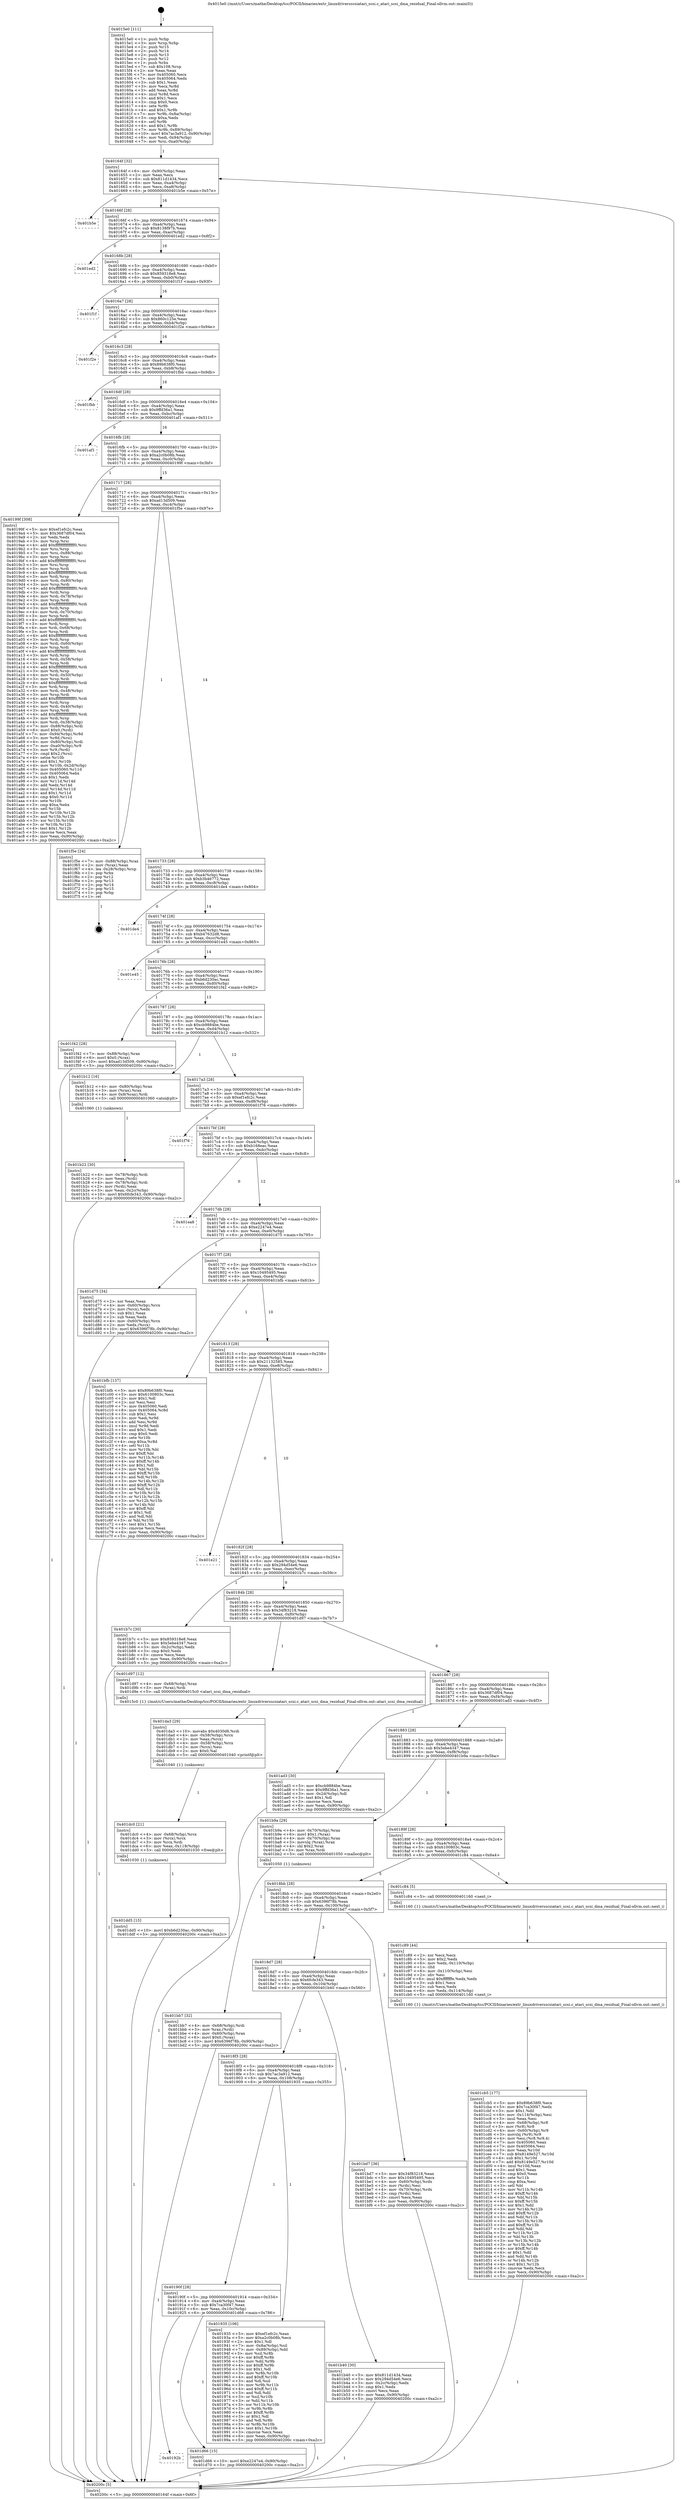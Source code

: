 digraph "0x4015e0" {
  label = "0x4015e0 (/mnt/c/Users/mathe/Desktop/tcc/POCII/binaries/extr_linuxdriversscsiatari_scsi.c_atari_scsi_dma_residual_Final-ollvm.out::main(0))"
  labelloc = "t"
  node[shape=record]

  Entry [label="",width=0.3,height=0.3,shape=circle,fillcolor=black,style=filled]
  "0x40164f" [label="{
     0x40164f [32]\l
     | [instrs]\l
     &nbsp;&nbsp;0x40164f \<+6\>: mov -0x90(%rbp),%eax\l
     &nbsp;&nbsp;0x401655 \<+2\>: mov %eax,%ecx\l
     &nbsp;&nbsp;0x401657 \<+6\>: sub $0x811d1434,%ecx\l
     &nbsp;&nbsp;0x40165d \<+6\>: mov %eax,-0xa4(%rbp)\l
     &nbsp;&nbsp;0x401663 \<+6\>: mov %ecx,-0xa8(%rbp)\l
     &nbsp;&nbsp;0x401669 \<+6\>: je 0000000000401b5e \<main+0x57e\>\l
  }"]
  "0x401b5e" [label="{
     0x401b5e\l
  }", style=dashed]
  "0x40166f" [label="{
     0x40166f [28]\l
     | [instrs]\l
     &nbsp;&nbsp;0x40166f \<+5\>: jmp 0000000000401674 \<main+0x94\>\l
     &nbsp;&nbsp;0x401674 \<+6\>: mov -0xa4(%rbp),%eax\l
     &nbsp;&nbsp;0x40167a \<+5\>: sub $0x8138f97b,%eax\l
     &nbsp;&nbsp;0x40167f \<+6\>: mov %eax,-0xac(%rbp)\l
     &nbsp;&nbsp;0x401685 \<+6\>: je 0000000000401ed2 \<main+0x8f2\>\l
  }"]
  Exit [label="",width=0.3,height=0.3,shape=circle,fillcolor=black,style=filled,peripheries=2]
  "0x401ed2" [label="{
     0x401ed2\l
  }", style=dashed]
  "0x40168b" [label="{
     0x40168b [28]\l
     | [instrs]\l
     &nbsp;&nbsp;0x40168b \<+5\>: jmp 0000000000401690 \<main+0xb0\>\l
     &nbsp;&nbsp;0x401690 \<+6\>: mov -0xa4(%rbp),%eax\l
     &nbsp;&nbsp;0x401696 \<+5\>: sub $0x859318e8,%eax\l
     &nbsp;&nbsp;0x40169b \<+6\>: mov %eax,-0xb0(%rbp)\l
     &nbsp;&nbsp;0x4016a1 \<+6\>: je 0000000000401f1f \<main+0x93f\>\l
  }"]
  "0x401dd5" [label="{
     0x401dd5 [15]\l
     | [instrs]\l
     &nbsp;&nbsp;0x401dd5 \<+10\>: movl $0xb6d230ac,-0x90(%rbp)\l
     &nbsp;&nbsp;0x401ddf \<+5\>: jmp 000000000040200c \<main+0xa2c\>\l
  }"]
  "0x401f1f" [label="{
     0x401f1f\l
  }", style=dashed]
  "0x4016a7" [label="{
     0x4016a7 [28]\l
     | [instrs]\l
     &nbsp;&nbsp;0x4016a7 \<+5\>: jmp 00000000004016ac \<main+0xcc\>\l
     &nbsp;&nbsp;0x4016ac \<+6\>: mov -0xa4(%rbp),%eax\l
     &nbsp;&nbsp;0x4016b2 \<+5\>: sub $0x860c125e,%eax\l
     &nbsp;&nbsp;0x4016b7 \<+6\>: mov %eax,-0xb4(%rbp)\l
     &nbsp;&nbsp;0x4016bd \<+6\>: je 0000000000401f2e \<main+0x94e\>\l
  }"]
  "0x401dc0" [label="{
     0x401dc0 [21]\l
     | [instrs]\l
     &nbsp;&nbsp;0x401dc0 \<+4\>: mov -0x68(%rbp),%rcx\l
     &nbsp;&nbsp;0x401dc4 \<+3\>: mov (%rcx),%rcx\l
     &nbsp;&nbsp;0x401dc7 \<+3\>: mov %rcx,%rdi\l
     &nbsp;&nbsp;0x401dca \<+6\>: mov %eax,-0x118(%rbp)\l
     &nbsp;&nbsp;0x401dd0 \<+5\>: call 0000000000401030 \<free@plt\>\l
     | [calls]\l
     &nbsp;&nbsp;0x401030 \{1\} (unknown)\l
  }"]
  "0x401f2e" [label="{
     0x401f2e\l
  }", style=dashed]
  "0x4016c3" [label="{
     0x4016c3 [28]\l
     | [instrs]\l
     &nbsp;&nbsp;0x4016c3 \<+5\>: jmp 00000000004016c8 \<main+0xe8\>\l
     &nbsp;&nbsp;0x4016c8 \<+6\>: mov -0xa4(%rbp),%eax\l
     &nbsp;&nbsp;0x4016ce \<+5\>: sub $0x89b638f0,%eax\l
     &nbsp;&nbsp;0x4016d3 \<+6\>: mov %eax,-0xb8(%rbp)\l
     &nbsp;&nbsp;0x4016d9 \<+6\>: je 0000000000401fbb \<main+0x9db\>\l
  }"]
  "0x401da3" [label="{
     0x401da3 [29]\l
     | [instrs]\l
     &nbsp;&nbsp;0x401da3 \<+10\>: movabs $0x4030d6,%rdi\l
     &nbsp;&nbsp;0x401dad \<+4\>: mov -0x58(%rbp),%rcx\l
     &nbsp;&nbsp;0x401db1 \<+2\>: mov %eax,(%rcx)\l
     &nbsp;&nbsp;0x401db3 \<+4\>: mov -0x58(%rbp),%rcx\l
     &nbsp;&nbsp;0x401db7 \<+2\>: mov (%rcx),%esi\l
     &nbsp;&nbsp;0x401db9 \<+2\>: mov $0x0,%al\l
     &nbsp;&nbsp;0x401dbb \<+5\>: call 0000000000401040 \<printf@plt\>\l
     | [calls]\l
     &nbsp;&nbsp;0x401040 \{1\} (unknown)\l
  }"]
  "0x401fbb" [label="{
     0x401fbb\l
  }", style=dashed]
  "0x4016df" [label="{
     0x4016df [28]\l
     | [instrs]\l
     &nbsp;&nbsp;0x4016df \<+5\>: jmp 00000000004016e4 \<main+0x104\>\l
     &nbsp;&nbsp;0x4016e4 \<+6\>: mov -0xa4(%rbp),%eax\l
     &nbsp;&nbsp;0x4016ea \<+5\>: sub $0x9ffd36a1,%eax\l
     &nbsp;&nbsp;0x4016ef \<+6\>: mov %eax,-0xbc(%rbp)\l
     &nbsp;&nbsp;0x4016f5 \<+6\>: je 0000000000401af1 \<main+0x511\>\l
  }"]
  "0x40192b" [label="{
     0x40192b\l
  }", style=dashed]
  "0x401af1" [label="{
     0x401af1\l
  }", style=dashed]
  "0x4016fb" [label="{
     0x4016fb [28]\l
     | [instrs]\l
     &nbsp;&nbsp;0x4016fb \<+5\>: jmp 0000000000401700 \<main+0x120\>\l
     &nbsp;&nbsp;0x401700 \<+6\>: mov -0xa4(%rbp),%eax\l
     &nbsp;&nbsp;0x401706 \<+5\>: sub $0xa2c0b08b,%eax\l
     &nbsp;&nbsp;0x40170b \<+6\>: mov %eax,-0xc0(%rbp)\l
     &nbsp;&nbsp;0x401711 \<+6\>: je 000000000040199f \<main+0x3bf\>\l
  }"]
  "0x401d66" [label="{
     0x401d66 [15]\l
     | [instrs]\l
     &nbsp;&nbsp;0x401d66 \<+10\>: movl $0xe2247e4,-0x90(%rbp)\l
     &nbsp;&nbsp;0x401d70 \<+5\>: jmp 000000000040200c \<main+0xa2c\>\l
  }"]
  "0x40199f" [label="{
     0x40199f [308]\l
     | [instrs]\l
     &nbsp;&nbsp;0x40199f \<+5\>: mov $0xef1efc2c,%eax\l
     &nbsp;&nbsp;0x4019a4 \<+5\>: mov $0x3687df04,%ecx\l
     &nbsp;&nbsp;0x4019a9 \<+2\>: xor %edx,%edx\l
     &nbsp;&nbsp;0x4019ab \<+3\>: mov %rsp,%rsi\l
     &nbsp;&nbsp;0x4019ae \<+4\>: add $0xfffffffffffffff0,%rsi\l
     &nbsp;&nbsp;0x4019b2 \<+3\>: mov %rsi,%rsp\l
     &nbsp;&nbsp;0x4019b5 \<+7\>: mov %rsi,-0x88(%rbp)\l
     &nbsp;&nbsp;0x4019bc \<+3\>: mov %rsp,%rsi\l
     &nbsp;&nbsp;0x4019bf \<+4\>: add $0xfffffffffffffff0,%rsi\l
     &nbsp;&nbsp;0x4019c3 \<+3\>: mov %rsi,%rsp\l
     &nbsp;&nbsp;0x4019c6 \<+3\>: mov %rsp,%rdi\l
     &nbsp;&nbsp;0x4019c9 \<+4\>: add $0xfffffffffffffff0,%rdi\l
     &nbsp;&nbsp;0x4019cd \<+3\>: mov %rdi,%rsp\l
     &nbsp;&nbsp;0x4019d0 \<+4\>: mov %rdi,-0x80(%rbp)\l
     &nbsp;&nbsp;0x4019d4 \<+3\>: mov %rsp,%rdi\l
     &nbsp;&nbsp;0x4019d7 \<+4\>: add $0xfffffffffffffff0,%rdi\l
     &nbsp;&nbsp;0x4019db \<+3\>: mov %rdi,%rsp\l
     &nbsp;&nbsp;0x4019de \<+4\>: mov %rdi,-0x78(%rbp)\l
     &nbsp;&nbsp;0x4019e2 \<+3\>: mov %rsp,%rdi\l
     &nbsp;&nbsp;0x4019e5 \<+4\>: add $0xfffffffffffffff0,%rdi\l
     &nbsp;&nbsp;0x4019e9 \<+3\>: mov %rdi,%rsp\l
     &nbsp;&nbsp;0x4019ec \<+4\>: mov %rdi,-0x70(%rbp)\l
     &nbsp;&nbsp;0x4019f0 \<+3\>: mov %rsp,%rdi\l
     &nbsp;&nbsp;0x4019f3 \<+4\>: add $0xfffffffffffffff0,%rdi\l
     &nbsp;&nbsp;0x4019f7 \<+3\>: mov %rdi,%rsp\l
     &nbsp;&nbsp;0x4019fa \<+4\>: mov %rdi,-0x68(%rbp)\l
     &nbsp;&nbsp;0x4019fe \<+3\>: mov %rsp,%rdi\l
     &nbsp;&nbsp;0x401a01 \<+4\>: add $0xfffffffffffffff0,%rdi\l
     &nbsp;&nbsp;0x401a05 \<+3\>: mov %rdi,%rsp\l
     &nbsp;&nbsp;0x401a08 \<+4\>: mov %rdi,-0x60(%rbp)\l
     &nbsp;&nbsp;0x401a0c \<+3\>: mov %rsp,%rdi\l
     &nbsp;&nbsp;0x401a0f \<+4\>: add $0xfffffffffffffff0,%rdi\l
     &nbsp;&nbsp;0x401a13 \<+3\>: mov %rdi,%rsp\l
     &nbsp;&nbsp;0x401a16 \<+4\>: mov %rdi,-0x58(%rbp)\l
     &nbsp;&nbsp;0x401a1a \<+3\>: mov %rsp,%rdi\l
     &nbsp;&nbsp;0x401a1d \<+4\>: add $0xfffffffffffffff0,%rdi\l
     &nbsp;&nbsp;0x401a21 \<+3\>: mov %rdi,%rsp\l
     &nbsp;&nbsp;0x401a24 \<+4\>: mov %rdi,-0x50(%rbp)\l
     &nbsp;&nbsp;0x401a28 \<+3\>: mov %rsp,%rdi\l
     &nbsp;&nbsp;0x401a2b \<+4\>: add $0xfffffffffffffff0,%rdi\l
     &nbsp;&nbsp;0x401a2f \<+3\>: mov %rdi,%rsp\l
     &nbsp;&nbsp;0x401a32 \<+4\>: mov %rdi,-0x48(%rbp)\l
     &nbsp;&nbsp;0x401a36 \<+3\>: mov %rsp,%rdi\l
     &nbsp;&nbsp;0x401a39 \<+4\>: add $0xfffffffffffffff0,%rdi\l
     &nbsp;&nbsp;0x401a3d \<+3\>: mov %rdi,%rsp\l
     &nbsp;&nbsp;0x401a40 \<+4\>: mov %rdi,-0x40(%rbp)\l
     &nbsp;&nbsp;0x401a44 \<+3\>: mov %rsp,%rdi\l
     &nbsp;&nbsp;0x401a47 \<+4\>: add $0xfffffffffffffff0,%rdi\l
     &nbsp;&nbsp;0x401a4b \<+3\>: mov %rdi,%rsp\l
     &nbsp;&nbsp;0x401a4e \<+4\>: mov %rdi,-0x38(%rbp)\l
     &nbsp;&nbsp;0x401a52 \<+7\>: mov -0x88(%rbp),%rdi\l
     &nbsp;&nbsp;0x401a59 \<+6\>: movl $0x0,(%rdi)\l
     &nbsp;&nbsp;0x401a5f \<+7\>: mov -0x94(%rbp),%r8d\l
     &nbsp;&nbsp;0x401a66 \<+3\>: mov %r8d,(%rsi)\l
     &nbsp;&nbsp;0x401a69 \<+4\>: mov -0x80(%rbp),%rdi\l
     &nbsp;&nbsp;0x401a6d \<+7\>: mov -0xa0(%rbp),%r9\l
     &nbsp;&nbsp;0x401a74 \<+3\>: mov %r9,(%rdi)\l
     &nbsp;&nbsp;0x401a77 \<+3\>: cmpl $0x2,(%rsi)\l
     &nbsp;&nbsp;0x401a7a \<+4\>: setne %r10b\l
     &nbsp;&nbsp;0x401a7e \<+4\>: and $0x1,%r10b\l
     &nbsp;&nbsp;0x401a82 \<+4\>: mov %r10b,-0x2d(%rbp)\l
     &nbsp;&nbsp;0x401a86 \<+8\>: mov 0x405060,%r11d\l
     &nbsp;&nbsp;0x401a8e \<+7\>: mov 0x405064,%ebx\l
     &nbsp;&nbsp;0x401a95 \<+3\>: sub $0x1,%edx\l
     &nbsp;&nbsp;0x401a98 \<+3\>: mov %r11d,%r14d\l
     &nbsp;&nbsp;0x401a9b \<+3\>: add %edx,%r14d\l
     &nbsp;&nbsp;0x401a9e \<+4\>: imul %r14d,%r11d\l
     &nbsp;&nbsp;0x401aa2 \<+4\>: and $0x1,%r11d\l
     &nbsp;&nbsp;0x401aa6 \<+4\>: cmp $0x0,%r11d\l
     &nbsp;&nbsp;0x401aaa \<+4\>: sete %r10b\l
     &nbsp;&nbsp;0x401aae \<+3\>: cmp $0xa,%ebx\l
     &nbsp;&nbsp;0x401ab1 \<+4\>: setl %r15b\l
     &nbsp;&nbsp;0x401ab5 \<+3\>: mov %r10b,%r12b\l
     &nbsp;&nbsp;0x401ab8 \<+3\>: and %r15b,%r12b\l
     &nbsp;&nbsp;0x401abb \<+3\>: xor %r15b,%r10b\l
     &nbsp;&nbsp;0x401abe \<+3\>: or %r10b,%r12b\l
     &nbsp;&nbsp;0x401ac1 \<+4\>: test $0x1,%r12b\l
     &nbsp;&nbsp;0x401ac5 \<+3\>: cmovne %ecx,%eax\l
     &nbsp;&nbsp;0x401ac8 \<+6\>: mov %eax,-0x90(%rbp)\l
     &nbsp;&nbsp;0x401ace \<+5\>: jmp 000000000040200c \<main+0xa2c\>\l
  }"]
  "0x401717" [label="{
     0x401717 [28]\l
     | [instrs]\l
     &nbsp;&nbsp;0x401717 \<+5\>: jmp 000000000040171c \<main+0x13c\>\l
     &nbsp;&nbsp;0x40171c \<+6\>: mov -0xa4(%rbp),%eax\l
     &nbsp;&nbsp;0x401722 \<+5\>: sub $0xad13d509,%eax\l
     &nbsp;&nbsp;0x401727 \<+6\>: mov %eax,-0xc4(%rbp)\l
     &nbsp;&nbsp;0x40172d \<+6\>: je 0000000000401f5e \<main+0x97e\>\l
  }"]
  "0x401cb5" [label="{
     0x401cb5 [177]\l
     | [instrs]\l
     &nbsp;&nbsp;0x401cb5 \<+5\>: mov $0x89b638f0,%ecx\l
     &nbsp;&nbsp;0x401cba \<+5\>: mov $0x7ca30f47,%edx\l
     &nbsp;&nbsp;0x401cbf \<+3\>: mov $0x1,%dil\l
     &nbsp;&nbsp;0x401cc2 \<+6\>: mov -0x114(%rbp),%esi\l
     &nbsp;&nbsp;0x401cc8 \<+3\>: imul %eax,%esi\l
     &nbsp;&nbsp;0x401ccb \<+4\>: mov -0x68(%rbp),%r8\l
     &nbsp;&nbsp;0x401ccf \<+3\>: mov (%r8),%r8\l
     &nbsp;&nbsp;0x401cd2 \<+4\>: mov -0x60(%rbp),%r9\l
     &nbsp;&nbsp;0x401cd6 \<+3\>: movslq (%r9),%r9\l
     &nbsp;&nbsp;0x401cd9 \<+4\>: mov %esi,(%r8,%r9,4)\l
     &nbsp;&nbsp;0x401cdd \<+7\>: mov 0x405060,%eax\l
     &nbsp;&nbsp;0x401ce4 \<+7\>: mov 0x405064,%esi\l
     &nbsp;&nbsp;0x401ceb \<+3\>: mov %eax,%r10d\l
     &nbsp;&nbsp;0x401cee \<+7\>: sub $0x8149e527,%r10d\l
     &nbsp;&nbsp;0x401cf5 \<+4\>: sub $0x1,%r10d\l
     &nbsp;&nbsp;0x401cf9 \<+7\>: add $0x8149e527,%r10d\l
     &nbsp;&nbsp;0x401d00 \<+4\>: imul %r10d,%eax\l
     &nbsp;&nbsp;0x401d04 \<+3\>: and $0x1,%eax\l
     &nbsp;&nbsp;0x401d07 \<+3\>: cmp $0x0,%eax\l
     &nbsp;&nbsp;0x401d0a \<+4\>: sete %r11b\l
     &nbsp;&nbsp;0x401d0e \<+3\>: cmp $0xa,%esi\l
     &nbsp;&nbsp;0x401d11 \<+3\>: setl %bl\l
     &nbsp;&nbsp;0x401d14 \<+3\>: mov %r11b,%r14b\l
     &nbsp;&nbsp;0x401d17 \<+4\>: xor $0xff,%r14b\l
     &nbsp;&nbsp;0x401d1b \<+3\>: mov %bl,%r15b\l
     &nbsp;&nbsp;0x401d1e \<+4\>: xor $0xff,%r15b\l
     &nbsp;&nbsp;0x401d22 \<+4\>: xor $0x1,%dil\l
     &nbsp;&nbsp;0x401d26 \<+3\>: mov %r14b,%r12b\l
     &nbsp;&nbsp;0x401d29 \<+4\>: and $0xff,%r12b\l
     &nbsp;&nbsp;0x401d2d \<+3\>: and %dil,%r11b\l
     &nbsp;&nbsp;0x401d30 \<+3\>: mov %r15b,%r13b\l
     &nbsp;&nbsp;0x401d33 \<+4\>: and $0xff,%r13b\l
     &nbsp;&nbsp;0x401d37 \<+3\>: and %dil,%bl\l
     &nbsp;&nbsp;0x401d3a \<+3\>: or %r11b,%r12b\l
     &nbsp;&nbsp;0x401d3d \<+3\>: or %bl,%r13b\l
     &nbsp;&nbsp;0x401d40 \<+3\>: xor %r13b,%r12b\l
     &nbsp;&nbsp;0x401d43 \<+3\>: or %r15b,%r14b\l
     &nbsp;&nbsp;0x401d46 \<+4\>: xor $0xff,%r14b\l
     &nbsp;&nbsp;0x401d4a \<+4\>: or $0x1,%dil\l
     &nbsp;&nbsp;0x401d4e \<+3\>: and %dil,%r14b\l
     &nbsp;&nbsp;0x401d51 \<+3\>: or %r14b,%r12b\l
     &nbsp;&nbsp;0x401d54 \<+4\>: test $0x1,%r12b\l
     &nbsp;&nbsp;0x401d58 \<+3\>: cmovne %edx,%ecx\l
     &nbsp;&nbsp;0x401d5b \<+6\>: mov %ecx,-0x90(%rbp)\l
     &nbsp;&nbsp;0x401d61 \<+5\>: jmp 000000000040200c \<main+0xa2c\>\l
  }"]
  "0x401f5e" [label="{
     0x401f5e [24]\l
     | [instrs]\l
     &nbsp;&nbsp;0x401f5e \<+7\>: mov -0x88(%rbp),%rax\l
     &nbsp;&nbsp;0x401f65 \<+2\>: mov (%rax),%eax\l
     &nbsp;&nbsp;0x401f67 \<+4\>: lea -0x28(%rbp),%rsp\l
     &nbsp;&nbsp;0x401f6b \<+1\>: pop %rbx\l
     &nbsp;&nbsp;0x401f6c \<+2\>: pop %r12\l
     &nbsp;&nbsp;0x401f6e \<+2\>: pop %r13\l
     &nbsp;&nbsp;0x401f70 \<+2\>: pop %r14\l
     &nbsp;&nbsp;0x401f72 \<+2\>: pop %r15\l
     &nbsp;&nbsp;0x401f74 \<+1\>: pop %rbp\l
     &nbsp;&nbsp;0x401f75 \<+1\>: ret\l
  }"]
  "0x401733" [label="{
     0x401733 [28]\l
     | [instrs]\l
     &nbsp;&nbsp;0x401733 \<+5\>: jmp 0000000000401738 \<main+0x158\>\l
     &nbsp;&nbsp;0x401738 \<+6\>: mov -0xa4(%rbp),%eax\l
     &nbsp;&nbsp;0x40173e \<+5\>: sub $0xb3b46772,%eax\l
     &nbsp;&nbsp;0x401743 \<+6\>: mov %eax,-0xc8(%rbp)\l
     &nbsp;&nbsp;0x401749 \<+6\>: je 0000000000401de4 \<main+0x804\>\l
  }"]
  "0x401c89" [label="{
     0x401c89 [44]\l
     | [instrs]\l
     &nbsp;&nbsp;0x401c89 \<+2\>: xor %ecx,%ecx\l
     &nbsp;&nbsp;0x401c8b \<+5\>: mov $0x2,%edx\l
     &nbsp;&nbsp;0x401c90 \<+6\>: mov %edx,-0x110(%rbp)\l
     &nbsp;&nbsp;0x401c96 \<+1\>: cltd\l
     &nbsp;&nbsp;0x401c97 \<+6\>: mov -0x110(%rbp),%esi\l
     &nbsp;&nbsp;0x401c9d \<+2\>: idiv %esi\l
     &nbsp;&nbsp;0x401c9f \<+6\>: imul $0xfffffffe,%edx,%edx\l
     &nbsp;&nbsp;0x401ca5 \<+3\>: sub $0x1,%ecx\l
     &nbsp;&nbsp;0x401ca8 \<+2\>: sub %ecx,%edx\l
     &nbsp;&nbsp;0x401caa \<+6\>: mov %edx,-0x114(%rbp)\l
     &nbsp;&nbsp;0x401cb0 \<+5\>: call 0000000000401160 \<next_i\>\l
     | [calls]\l
     &nbsp;&nbsp;0x401160 \{1\} (/mnt/c/Users/mathe/Desktop/tcc/POCII/binaries/extr_linuxdriversscsiatari_scsi.c_atari_scsi_dma_residual_Final-ollvm.out::next_i)\l
  }"]
  "0x401de4" [label="{
     0x401de4\l
  }", style=dashed]
  "0x40174f" [label="{
     0x40174f [28]\l
     | [instrs]\l
     &nbsp;&nbsp;0x40174f \<+5\>: jmp 0000000000401754 \<main+0x174\>\l
     &nbsp;&nbsp;0x401754 \<+6\>: mov -0xa4(%rbp),%eax\l
     &nbsp;&nbsp;0x40175a \<+5\>: sub $0xb47632d8,%eax\l
     &nbsp;&nbsp;0x40175f \<+6\>: mov %eax,-0xcc(%rbp)\l
     &nbsp;&nbsp;0x401765 \<+6\>: je 0000000000401e45 \<main+0x865\>\l
  }"]
  "0x401bb7" [label="{
     0x401bb7 [32]\l
     | [instrs]\l
     &nbsp;&nbsp;0x401bb7 \<+4\>: mov -0x68(%rbp),%rdi\l
     &nbsp;&nbsp;0x401bbb \<+3\>: mov %rax,(%rdi)\l
     &nbsp;&nbsp;0x401bbe \<+4\>: mov -0x60(%rbp),%rax\l
     &nbsp;&nbsp;0x401bc2 \<+6\>: movl $0x0,(%rax)\l
     &nbsp;&nbsp;0x401bc8 \<+10\>: movl $0x6396f78b,-0x90(%rbp)\l
     &nbsp;&nbsp;0x401bd2 \<+5\>: jmp 000000000040200c \<main+0xa2c\>\l
  }"]
  "0x401e45" [label="{
     0x401e45\l
  }", style=dashed]
  "0x40176b" [label="{
     0x40176b [28]\l
     | [instrs]\l
     &nbsp;&nbsp;0x40176b \<+5\>: jmp 0000000000401770 \<main+0x190\>\l
     &nbsp;&nbsp;0x401770 \<+6\>: mov -0xa4(%rbp),%eax\l
     &nbsp;&nbsp;0x401776 \<+5\>: sub $0xb6d230ac,%eax\l
     &nbsp;&nbsp;0x40177b \<+6\>: mov %eax,-0xd0(%rbp)\l
     &nbsp;&nbsp;0x401781 \<+6\>: je 0000000000401f42 \<main+0x962\>\l
  }"]
  "0x401b22" [label="{
     0x401b22 [30]\l
     | [instrs]\l
     &nbsp;&nbsp;0x401b22 \<+4\>: mov -0x78(%rbp),%rdi\l
     &nbsp;&nbsp;0x401b26 \<+2\>: mov %eax,(%rdi)\l
     &nbsp;&nbsp;0x401b28 \<+4\>: mov -0x78(%rbp),%rdi\l
     &nbsp;&nbsp;0x401b2c \<+2\>: mov (%rdi),%eax\l
     &nbsp;&nbsp;0x401b2e \<+3\>: mov %eax,-0x2c(%rbp)\l
     &nbsp;&nbsp;0x401b31 \<+10\>: movl $0x6fcfe343,-0x90(%rbp)\l
     &nbsp;&nbsp;0x401b3b \<+5\>: jmp 000000000040200c \<main+0xa2c\>\l
  }"]
  "0x401f42" [label="{
     0x401f42 [28]\l
     | [instrs]\l
     &nbsp;&nbsp;0x401f42 \<+7\>: mov -0x88(%rbp),%rax\l
     &nbsp;&nbsp;0x401f49 \<+6\>: movl $0x0,(%rax)\l
     &nbsp;&nbsp;0x401f4f \<+10\>: movl $0xad13d509,-0x90(%rbp)\l
     &nbsp;&nbsp;0x401f59 \<+5\>: jmp 000000000040200c \<main+0xa2c\>\l
  }"]
  "0x401787" [label="{
     0x401787 [28]\l
     | [instrs]\l
     &nbsp;&nbsp;0x401787 \<+5\>: jmp 000000000040178c \<main+0x1ac\>\l
     &nbsp;&nbsp;0x40178c \<+6\>: mov -0xa4(%rbp),%eax\l
     &nbsp;&nbsp;0x401792 \<+5\>: sub $0xcb9884be,%eax\l
     &nbsp;&nbsp;0x401797 \<+6\>: mov %eax,-0xd4(%rbp)\l
     &nbsp;&nbsp;0x40179d \<+6\>: je 0000000000401b12 \<main+0x532\>\l
  }"]
  "0x4015e0" [label="{
     0x4015e0 [111]\l
     | [instrs]\l
     &nbsp;&nbsp;0x4015e0 \<+1\>: push %rbp\l
     &nbsp;&nbsp;0x4015e1 \<+3\>: mov %rsp,%rbp\l
     &nbsp;&nbsp;0x4015e4 \<+2\>: push %r15\l
     &nbsp;&nbsp;0x4015e6 \<+2\>: push %r14\l
     &nbsp;&nbsp;0x4015e8 \<+2\>: push %r13\l
     &nbsp;&nbsp;0x4015ea \<+2\>: push %r12\l
     &nbsp;&nbsp;0x4015ec \<+1\>: push %rbx\l
     &nbsp;&nbsp;0x4015ed \<+7\>: sub $0x108,%rsp\l
     &nbsp;&nbsp;0x4015f4 \<+2\>: xor %eax,%eax\l
     &nbsp;&nbsp;0x4015f6 \<+7\>: mov 0x405060,%ecx\l
     &nbsp;&nbsp;0x4015fd \<+7\>: mov 0x405064,%edx\l
     &nbsp;&nbsp;0x401604 \<+3\>: sub $0x1,%eax\l
     &nbsp;&nbsp;0x401607 \<+3\>: mov %ecx,%r8d\l
     &nbsp;&nbsp;0x40160a \<+3\>: add %eax,%r8d\l
     &nbsp;&nbsp;0x40160d \<+4\>: imul %r8d,%ecx\l
     &nbsp;&nbsp;0x401611 \<+3\>: and $0x1,%ecx\l
     &nbsp;&nbsp;0x401614 \<+3\>: cmp $0x0,%ecx\l
     &nbsp;&nbsp;0x401617 \<+4\>: sete %r9b\l
     &nbsp;&nbsp;0x40161b \<+4\>: and $0x1,%r9b\l
     &nbsp;&nbsp;0x40161f \<+7\>: mov %r9b,-0x8a(%rbp)\l
     &nbsp;&nbsp;0x401626 \<+3\>: cmp $0xa,%edx\l
     &nbsp;&nbsp;0x401629 \<+4\>: setl %r9b\l
     &nbsp;&nbsp;0x40162d \<+4\>: and $0x1,%r9b\l
     &nbsp;&nbsp;0x401631 \<+7\>: mov %r9b,-0x89(%rbp)\l
     &nbsp;&nbsp;0x401638 \<+10\>: movl $0x7ac3a912,-0x90(%rbp)\l
     &nbsp;&nbsp;0x401642 \<+6\>: mov %edi,-0x94(%rbp)\l
     &nbsp;&nbsp;0x401648 \<+7\>: mov %rsi,-0xa0(%rbp)\l
  }"]
  "0x401b12" [label="{
     0x401b12 [16]\l
     | [instrs]\l
     &nbsp;&nbsp;0x401b12 \<+4\>: mov -0x80(%rbp),%rax\l
     &nbsp;&nbsp;0x401b16 \<+3\>: mov (%rax),%rax\l
     &nbsp;&nbsp;0x401b19 \<+4\>: mov 0x8(%rax),%rdi\l
     &nbsp;&nbsp;0x401b1d \<+5\>: call 0000000000401060 \<atoi@plt\>\l
     | [calls]\l
     &nbsp;&nbsp;0x401060 \{1\} (unknown)\l
  }"]
  "0x4017a3" [label="{
     0x4017a3 [28]\l
     | [instrs]\l
     &nbsp;&nbsp;0x4017a3 \<+5\>: jmp 00000000004017a8 \<main+0x1c8\>\l
     &nbsp;&nbsp;0x4017a8 \<+6\>: mov -0xa4(%rbp),%eax\l
     &nbsp;&nbsp;0x4017ae \<+5\>: sub $0xef1efc2c,%eax\l
     &nbsp;&nbsp;0x4017b3 \<+6\>: mov %eax,-0xd8(%rbp)\l
     &nbsp;&nbsp;0x4017b9 \<+6\>: je 0000000000401f76 \<main+0x996\>\l
  }"]
  "0x40200c" [label="{
     0x40200c [5]\l
     | [instrs]\l
     &nbsp;&nbsp;0x40200c \<+5\>: jmp 000000000040164f \<main+0x6f\>\l
  }"]
  "0x401f76" [label="{
     0x401f76\l
  }", style=dashed]
  "0x4017bf" [label="{
     0x4017bf [28]\l
     | [instrs]\l
     &nbsp;&nbsp;0x4017bf \<+5\>: jmp 00000000004017c4 \<main+0x1e4\>\l
     &nbsp;&nbsp;0x4017c4 \<+6\>: mov -0xa4(%rbp),%eax\l
     &nbsp;&nbsp;0x4017ca \<+5\>: sub $0xb168eac,%eax\l
     &nbsp;&nbsp;0x4017cf \<+6\>: mov %eax,-0xdc(%rbp)\l
     &nbsp;&nbsp;0x4017d5 \<+6\>: je 0000000000401ea8 \<main+0x8c8\>\l
  }"]
  "0x40190f" [label="{
     0x40190f [28]\l
     | [instrs]\l
     &nbsp;&nbsp;0x40190f \<+5\>: jmp 0000000000401914 \<main+0x334\>\l
     &nbsp;&nbsp;0x401914 \<+6\>: mov -0xa4(%rbp),%eax\l
     &nbsp;&nbsp;0x40191a \<+5\>: sub $0x7ca30f47,%eax\l
     &nbsp;&nbsp;0x40191f \<+6\>: mov %eax,-0x10c(%rbp)\l
     &nbsp;&nbsp;0x401925 \<+6\>: je 0000000000401d66 \<main+0x786\>\l
  }"]
  "0x401ea8" [label="{
     0x401ea8\l
  }", style=dashed]
  "0x4017db" [label="{
     0x4017db [28]\l
     | [instrs]\l
     &nbsp;&nbsp;0x4017db \<+5\>: jmp 00000000004017e0 \<main+0x200\>\l
     &nbsp;&nbsp;0x4017e0 \<+6\>: mov -0xa4(%rbp),%eax\l
     &nbsp;&nbsp;0x4017e6 \<+5\>: sub $0xe2247e4,%eax\l
     &nbsp;&nbsp;0x4017eb \<+6\>: mov %eax,-0xe0(%rbp)\l
     &nbsp;&nbsp;0x4017f1 \<+6\>: je 0000000000401d75 \<main+0x795\>\l
  }"]
  "0x401935" [label="{
     0x401935 [106]\l
     | [instrs]\l
     &nbsp;&nbsp;0x401935 \<+5\>: mov $0xef1efc2c,%eax\l
     &nbsp;&nbsp;0x40193a \<+5\>: mov $0xa2c0b08b,%ecx\l
     &nbsp;&nbsp;0x40193f \<+2\>: mov $0x1,%dl\l
     &nbsp;&nbsp;0x401941 \<+7\>: mov -0x8a(%rbp),%sil\l
     &nbsp;&nbsp;0x401948 \<+7\>: mov -0x89(%rbp),%dil\l
     &nbsp;&nbsp;0x40194f \<+3\>: mov %sil,%r8b\l
     &nbsp;&nbsp;0x401952 \<+4\>: xor $0xff,%r8b\l
     &nbsp;&nbsp;0x401956 \<+3\>: mov %dil,%r9b\l
     &nbsp;&nbsp;0x401959 \<+4\>: xor $0xff,%r9b\l
     &nbsp;&nbsp;0x40195d \<+3\>: xor $0x1,%dl\l
     &nbsp;&nbsp;0x401960 \<+3\>: mov %r8b,%r10b\l
     &nbsp;&nbsp;0x401963 \<+4\>: and $0xff,%r10b\l
     &nbsp;&nbsp;0x401967 \<+3\>: and %dl,%sil\l
     &nbsp;&nbsp;0x40196a \<+3\>: mov %r9b,%r11b\l
     &nbsp;&nbsp;0x40196d \<+4\>: and $0xff,%r11b\l
     &nbsp;&nbsp;0x401971 \<+3\>: and %dl,%dil\l
     &nbsp;&nbsp;0x401974 \<+3\>: or %sil,%r10b\l
     &nbsp;&nbsp;0x401977 \<+3\>: or %dil,%r11b\l
     &nbsp;&nbsp;0x40197a \<+3\>: xor %r11b,%r10b\l
     &nbsp;&nbsp;0x40197d \<+3\>: or %r9b,%r8b\l
     &nbsp;&nbsp;0x401980 \<+4\>: xor $0xff,%r8b\l
     &nbsp;&nbsp;0x401984 \<+3\>: or $0x1,%dl\l
     &nbsp;&nbsp;0x401987 \<+3\>: and %dl,%r8b\l
     &nbsp;&nbsp;0x40198a \<+3\>: or %r8b,%r10b\l
     &nbsp;&nbsp;0x40198d \<+4\>: test $0x1,%r10b\l
     &nbsp;&nbsp;0x401991 \<+3\>: cmovne %ecx,%eax\l
     &nbsp;&nbsp;0x401994 \<+6\>: mov %eax,-0x90(%rbp)\l
     &nbsp;&nbsp;0x40199a \<+5\>: jmp 000000000040200c \<main+0xa2c\>\l
  }"]
  "0x401d75" [label="{
     0x401d75 [34]\l
     | [instrs]\l
     &nbsp;&nbsp;0x401d75 \<+2\>: xor %eax,%eax\l
     &nbsp;&nbsp;0x401d77 \<+4\>: mov -0x60(%rbp),%rcx\l
     &nbsp;&nbsp;0x401d7b \<+2\>: mov (%rcx),%edx\l
     &nbsp;&nbsp;0x401d7d \<+3\>: sub $0x1,%eax\l
     &nbsp;&nbsp;0x401d80 \<+2\>: sub %eax,%edx\l
     &nbsp;&nbsp;0x401d82 \<+4\>: mov -0x60(%rbp),%rcx\l
     &nbsp;&nbsp;0x401d86 \<+2\>: mov %edx,(%rcx)\l
     &nbsp;&nbsp;0x401d88 \<+10\>: movl $0x6396f78b,-0x90(%rbp)\l
     &nbsp;&nbsp;0x401d92 \<+5\>: jmp 000000000040200c \<main+0xa2c\>\l
  }"]
  "0x4017f7" [label="{
     0x4017f7 [28]\l
     | [instrs]\l
     &nbsp;&nbsp;0x4017f7 \<+5\>: jmp 00000000004017fc \<main+0x21c\>\l
     &nbsp;&nbsp;0x4017fc \<+6\>: mov -0xa4(%rbp),%eax\l
     &nbsp;&nbsp;0x401802 \<+5\>: sub $0x10495495,%eax\l
     &nbsp;&nbsp;0x401807 \<+6\>: mov %eax,-0xe4(%rbp)\l
     &nbsp;&nbsp;0x40180d \<+6\>: je 0000000000401bfb \<main+0x61b\>\l
  }"]
  "0x4018f3" [label="{
     0x4018f3 [28]\l
     | [instrs]\l
     &nbsp;&nbsp;0x4018f3 \<+5\>: jmp 00000000004018f8 \<main+0x318\>\l
     &nbsp;&nbsp;0x4018f8 \<+6\>: mov -0xa4(%rbp),%eax\l
     &nbsp;&nbsp;0x4018fe \<+5\>: sub $0x7ac3a912,%eax\l
     &nbsp;&nbsp;0x401903 \<+6\>: mov %eax,-0x108(%rbp)\l
     &nbsp;&nbsp;0x401909 \<+6\>: je 0000000000401935 \<main+0x355\>\l
  }"]
  "0x401bfb" [label="{
     0x401bfb [137]\l
     | [instrs]\l
     &nbsp;&nbsp;0x401bfb \<+5\>: mov $0x89b638f0,%eax\l
     &nbsp;&nbsp;0x401c00 \<+5\>: mov $0x6100803c,%ecx\l
     &nbsp;&nbsp;0x401c05 \<+2\>: mov $0x1,%dl\l
     &nbsp;&nbsp;0x401c07 \<+2\>: xor %esi,%esi\l
     &nbsp;&nbsp;0x401c09 \<+7\>: mov 0x405060,%edi\l
     &nbsp;&nbsp;0x401c10 \<+8\>: mov 0x405064,%r8d\l
     &nbsp;&nbsp;0x401c18 \<+3\>: sub $0x1,%esi\l
     &nbsp;&nbsp;0x401c1b \<+3\>: mov %edi,%r9d\l
     &nbsp;&nbsp;0x401c1e \<+3\>: add %esi,%r9d\l
     &nbsp;&nbsp;0x401c21 \<+4\>: imul %r9d,%edi\l
     &nbsp;&nbsp;0x401c25 \<+3\>: and $0x1,%edi\l
     &nbsp;&nbsp;0x401c28 \<+3\>: cmp $0x0,%edi\l
     &nbsp;&nbsp;0x401c2b \<+4\>: sete %r10b\l
     &nbsp;&nbsp;0x401c2f \<+4\>: cmp $0xa,%r8d\l
     &nbsp;&nbsp;0x401c33 \<+4\>: setl %r11b\l
     &nbsp;&nbsp;0x401c37 \<+3\>: mov %r10b,%bl\l
     &nbsp;&nbsp;0x401c3a \<+3\>: xor $0xff,%bl\l
     &nbsp;&nbsp;0x401c3d \<+3\>: mov %r11b,%r14b\l
     &nbsp;&nbsp;0x401c40 \<+4\>: xor $0xff,%r14b\l
     &nbsp;&nbsp;0x401c44 \<+3\>: xor $0x1,%dl\l
     &nbsp;&nbsp;0x401c47 \<+3\>: mov %bl,%r15b\l
     &nbsp;&nbsp;0x401c4a \<+4\>: and $0xff,%r15b\l
     &nbsp;&nbsp;0x401c4e \<+3\>: and %dl,%r10b\l
     &nbsp;&nbsp;0x401c51 \<+3\>: mov %r14b,%r12b\l
     &nbsp;&nbsp;0x401c54 \<+4\>: and $0xff,%r12b\l
     &nbsp;&nbsp;0x401c58 \<+3\>: and %dl,%r11b\l
     &nbsp;&nbsp;0x401c5b \<+3\>: or %r10b,%r15b\l
     &nbsp;&nbsp;0x401c5e \<+3\>: or %r11b,%r12b\l
     &nbsp;&nbsp;0x401c61 \<+3\>: xor %r12b,%r15b\l
     &nbsp;&nbsp;0x401c64 \<+3\>: or %r14b,%bl\l
     &nbsp;&nbsp;0x401c67 \<+3\>: xor $0xff,%bl\l
     &nbsp;&nbsp;0x401c6a \<+3\>: or $0x1,%dl\l
     &nbsp;&nbsp;0x401c6d \<+2\>: and %dl,%bl\l
     &nbsp;&nbsp;0x401c6f \<+3\>: or %bl,%r15b\l
     &nbsp;&nbsp;0x401c72 \<+4\>: test $0x1,%r15b\l
     &nbsp;&nbsp;0x401c76 \<+3\>: cmovne %ecx,%eax\l
     &nbsp;&nbsp;0x401c79 \<+6\>: mov %eax,-0x90(%rbp)\l
     &nbsp;&nbsp;0x401c7f \<+5\>: jmp 000000000040200c \<main+0xa2c\>\l
  }"]
  "0x401813" [label="{
     0x401813 [28]\l
     | [instrs]\l
     &nbsp;&nbsp;0x401813 \<+5\>: jmp 0000000000401818 \<main+0x238\>\l
     &nbsp;&nbsp;0x401818 \<+6\>: mov -0xa4(%rbp),%eax\l
     &nbsp;&nbsp;0x40181e \<+5\>: sub $0x21132585,%eax\l
     &nbsp;&nbsp;0x401823 \<+6\>: mov %eax,-0xe8(%rbp)\l
     &nbsp;&nbsp;0x401829 \<+6\>: je 0000000000401e21 \<main+0x841\>\l
  }"]
  "0x401b40" [label="{
     0x401b40 [30]\l
     | [instrs]\l
     &nbsp;&nbsp;0x401b40 \<+5\>: mov $0x811d1434,%eax\l
     &nbsp;&nbsp;0x401b45 \<+5\>: mov $0x294d54e6,%ecx\l
     &nbsp;&nbsp;0x401b4a \<+3\>: mov -0x2c(%rbp),%edx\l
     &nbsp;&nbsp;0x401b4d \<+3\>: cmp $0x1,%edx\l
     &nbsp;&nbsp;0x401b50 \<+3\>: cmovl %ecx,%eax\l
     &nbsp;&nbsp;0x401b53 \<+6\>: mov %eax,-0x90(%rbp)\l
     &nbsp;&nbsp;0x401b59 \<+5\>: jmp 000000000040200c \<main+0xa2c\>\l
  }"]
  "0x401e21" [label="{
     0x401e21\l
  }", style=dashed]
  "0x40182f" [label="{
     0x40182f [28]\l
     | [instrs]\l
     &nbsp;&nbsp;0x40182f \<+5\>: jmp 0000000000401834 \<main+0x254\>\l
     &nbsp;&nbsp;0x401834 \<+6\>: mov -0xa4(%rbp),%eax\l
     &nbsp;&nbsp;0x40183a \<+5\>: sub $0x294d54e6,%eax\l
     &nbsp;&nbsp;0x40183f \<+6\>: mov %eax,-0xec(%rbp)\l
     &nbsp;&nbsp;0x401845 \<+6\>: je 0000000000401b7c \<main+0x59c\>\l
  }"]
  "0x4018d7" [label="{
     0x4018d7 [28]\l
     | [instrs]\l
     &nbsp;&nbsp;0x4018d7 \<+5\>: jmp 00000000004018dc \<main+0x2fc\>\l
     &nbsp;&nbsp;0x4018dc \<+6\>: mov -0xa4(%rbp),%eax\l
     &nbsp;&nbsp;0x4018e2 \<+5\>: sub $0x6fcfe343,%eax\l
     &nbsp;&nbsp;0x4018e7 \<+6\>: mov %eax,-0x104(%rbp)\l
     &nbsp;&nbsp;0x4018ed \<+6\>: je 0000000000401b40 \<main+0x560\>\l
  }"]
  "0x401b7c" [label="{
     0x401b7c [30]\l
     | [instrs]\l
     &nbsp;&nbsp;0x401b7c \<+5\>: mov $0x859318e8,%eax\l
     &nbsp;&nbsp;0x401b81 \<+5\>: mov $0x5ebe4347,%ecx\l
     &nbsp;&nbsp;0x401b86 \<+3\>: mov -0x2c(%rbp),%edx\l
     &nbsp;&nbsp;0x401b89 \<+3\>: cmp $0x0,%edx\l
     &nbsp;&nbsp;0x401b8c \<+3\>: cmove %ecx,%eax\l
     &nbsp;&nbsp;0x401b8f \<+6\>: mov %eax,-0x90(%rbp)\l
     &nbsp;&nbsp;0x401b95 \<+5\>: jmp 000000000040200c \<main+0xa2c\>\l
  }"]
  "0x40184b" [label="{
     0x40184b [28]\l
     | [instrs]\l
     &nbsp;&nbsp;0x40184b \<+5\>: jmp 0000000000401850 \<main+0x270\>\l
     &nbsp;&nbsp;0x401850 \<+6\>: mov -0xa4(%rbp),%eax\l
     &nbsp;&nbsp;0x401856 \<+5\>: sub $0x34f83218,%eax\l
     &nbsp;&nbsp;0x40185b \<+6\>: mov %eax,-0xf0(%rbp)\l
     &nbsp;&nbsp;0x401861 \<+6\>: je 0000000000401d97 \<main+0x7b7\>\l
  }"]
  "0x401bd7" [label="{
     0x401bd7 [36]\l
     | [instrs]\l
     &nbsp;&nbsp;0x401bd7 \<+5\>: mov $0x34f83218,%eax\l
     &nbsp;&nbsp;0x401bdc \<+5\>: mov $0x10495495,%ecx\l
     &nbsp;&nbsp;0x401be1 \<+4\>: mov -0x60(%rbp),%rdx\l
     &nbsp;&nbsp;0x401be5 \<+2\>: mov (%rdx),%esi\l
     &nbsp;&nbsp;0x401be7 \<+4\>: mov -0x70(%rbp),%rdx\l
     &nbsp;&nbsp;0x401beb \<+2\>: cmp (%rdx),%esi\l
     &nbsp;&nbsp;0x401bed \<+3\>: cmovl %ecx,%eax\l
     &nbsp;&nbsp;0x401bf0 \<+6\>: mov %eax,-0x90(%rbp)\l
     &nbsp;&nbsp;0x401bf6 \<+5\>: jmp 000000000040200c \<main+0xa2c\>\l
  }"]
  "0x401d97" [label="{
     0x401d97 [12]\l
     | [instrs]\l
     &nbsp;&nbsp;0x401d97 \<+4\>: mov -0x68(%rbp),%rax\l
     &nbsp;&nbsp;0x401d9b \<+3\>: mov (%rax),%rdi\l
     &nbsp;&nbsp;0x401d9e \<+5\>: call 00000000004015c0 \<atari_scsi_dma_residual\>\l
     | [calls]\l
     &nbsp;&nbsp;0x4015c0 \{1\} (/mnt/c/Users/mathe/Desktop/tcc/POCII/binaries/extr_linuxdriversscsiatari_scsi.c_atari_scsi_dma_residual_Final-ollvm.out::atari_scsi_dma_residual)\l
  }"]
  "0x401867" [label="{
     0x401867 [28]\l
     | [instrs]\l
     &nbsp;&nbsp;0x401867 \<+5\>: jmp 000000000040186c \<main+0x28c\>\l
     &nbsp;&nbsp;0x40186c \<+6\>: mov -0xa4(%rbp),%eax\l
     &nbsp;&nbsp;0x401872 \<+5\>: sub $0x3687df04,%eax\l
     &nbsp;&nbsp;0x401877 \<+6\>: mov %eax,-0xf4(%rbp)\l
     &nbsp;&nbsp;0x40187d \<+6\>: je 0000000000401ad3 \<main+0x4f3\>\l
  }"]
  "0x4018bb" [label="{
     0x4018bb [28]\l
     | [instrs]\l
     &nbsp;&nbsp;0x4018bb \<+5\>: jmp 00000000004018c0 \<main+0x2e0\>\l
     &nbsp;&nbsp;0x4018c0 \<+6\>: mov -0xa4(%rbp),%eax\l
     &nbsp;&nbsp;0x4018c6 \<+5\>: sub $0x6396f78b,%eax\l
     &nbsp;&nbsp;0x4018cb \<+6\>: mov %eax,-0x100(%rbp)\l
     &nbsp;&nbsp;0x4018d1 \<+6\>: je 0000000000401bd7 \<main+0x5f7\>\l
  }"]
  "0x401ad3" [label="{
     0x401ad3 [30]\l
     | [instrs]\l
     &nbsp;&nbsp;0x401ad3 \<+5\>: mov $0xcb9884be,%eax\l
     &nbsp;&nbsp;0x401ad8 \<+5\>: mov $0x9ffd36a1,%ecx\l
     &nbsp;&nbsp;0x401add \<+3\>: mov -0x2d(%rbp),%dl\l
     &nbsp;&nbsp;0x401ae0 \<+3\>: test $0x1,%dl\l
     &nbsp;&nbsp;0x401ae3 \<+3\>: cmovne %ecx,%eax\l
     &nbsp;&nbsp;0x401ae6 \<+6\>: mov %eax,-0x90(%rbp)\l
     &nbsp;&nbsp;0x401aec \<+5\>: jmp 000000000040200c \<main+0xa2c\>\l
  }"]
  "0x401883" [label="{
     0x401883 [28]\l
     | [instrs]\l
     &nbsp;&nbsp;0x401883 \<+5\>: jmp 0000000000401888 \<main+0x2a8\>\l
     &nbsp;&nbsp;0x401888 \<+6\>: mov -0xa4(%rbp),%eax\l
     &nbsp;&nbsp;0x40188e \<+5\>: sub $0x5ebe4347,%eax\l
     &nbsp;&nbsp;0x401893 \<+6\>: mov %eax,-0xf8(%rbp)\l
     &nbsp;&nbsp;0x401899 \<+6\>: je 0000000000401b9a \<main+0x5ba\>\l
  }"]
  "0x401c84" [label="{
     0x401c84 [5]\l
     | [instrs]\l
     &nbsp;&nbsp;0x401c84 \<+5\>: call 0000000000401160 \<next_i\>\l
     | [calls]\l
     &nbsp;&nbsp;0x401160 \{1\} (/mnt/c/Users/mathe/Desktop/tcc/POCII/binaries/extr_linuxdriversscsiatari_scsi.c_atari_scsi_dma_residual_Final-ollvm.out::next_i)\l
  }"]
  "0x401b9a" [label="{
     0x401b9a [29]\l
     | [instrs]\l
     &nbsp;&nbsp;0x401b9a \<+4\>: mov -0x70(%rbp),%rax\l
     &nbsp;&nbsp;0x401b9e \<+6\>: movl $0x1,(%rax)\l
     &nbsp;&nbsp;0x401ba4 \<+4\>: mov -0x70(%rbp),%rax\l
     &nbsp;&nbsp;0x401ba8 \<+3\>: movslq (%rax),%rax\l
     &nbsp;&nbsp;0x401bab \<+4\>: shl $0x2,%rax\l
     &nbsp;&nbsp;0x401baf \<+3\>: mov %rax,%rdi\l
     &nbsp;&nbsp;0x401bb2 \<+5\>: call 0000000000401050 \<malloc@plt\>\l
     | [calls]\l
     &nbsp;&nbsp;0x401050 \{1\} (unknown)\l
  }"]
  "0x40189f" [label="{
     0x40189f [28]\l
     | [instrs]\l
     &nbsp;&nbsp;0x40189f \<+5\>: jmp 00000000004018a4 \<main+0x2c4\>\l
     &nbsp;&nbsp;0x4018a4 \<+6\>: mov -0xa4(%rbp),%eax\l
     &nbsp;&nbsp;0x4018aa \<+5\>: sub $0x6100803c,%eax\l
     &nbsp;&nbsp;0x4018af \<+6\>: mov %eax,-0xfc(%rbp)\l
     &nbsp;&nbsp;0x4018b5 \<+6\>: je 0000000000401c84 \<main+0x6a4\>\l
  }"]
  Entry -> "0x4015e0" [label=" 1"]
  "0x40164f" -> "0x401b5e" [label=" 0"]
  "0x40164f" -> "0x40166f" [label=" 16"]
  "0x401f5e" -> Exit [label=" 1"]
  "0x40166f" -> "0x401ed2" [label=" 0"]
  "0x40166f" -> "0x40168b" [label=" 16"]
  "0x401f42" -> "0x40200c" [label=" 1"]
  "0x40168b" -> "0x401f1f" [label=" 0"]
  "0x40168b" -> "0x4016a7" [label=" 16"]
  "0x401dd5" -> "0x40200c" [label=" 1"]
  "0x4016a7" -> "0x401f2e" [label=" 0"]
  "0x4016a7" -> "0x4016c3" [label=" 16"]
  "0x401dc0" -> "0x401dd5" [label=" 1"]
  "0x4016c3" -> "0x401fbb" [label=" 0"]
  "0x4016c3" -> "0x4016df" [label=" 16"]
  "0x401da3" -> "0x401dc0" [label=" 1"]
  "0x4016df" -> "0x401af1" [label=" 0"]
  "0x4016df" -> "0x4016fb" [label=" 16"]
  "0x401d97" -> "0x401da3" [label=" 1"]
  "0x4016fb" -> "0x40199f" [label=" 1"]
  "0x4016fb" -> "0x401717" [label=" 15"]
  "0x401d75" -> "0x40200c" [label=" 1"]
  "0x401717" -> "0x401f5e" [label=" 1"]
  "0x401717" -> "0x401733" [label=" 14"]
  "0x40190f" -> "0x40192b" [label=" 0"]
  "0x401733" -> "0x401de4" [label=" 0"]
  "0x401733" -> "0x40174f" [label=" 14"]
  "0x40190f" -> "0x401d66" [label=" 1"]
  "0x40174f" -> "0x401e45" [label=" 0"]
  "0x40174f" -> "0x40176b" [label=" 14"]
  "0x401d66" -> "0x40200c" [label=" 1"]
  "0x40176b" -> "0x401f42" [label=" 1"]
  "0x40176b" -> "0x401787" [label=" 13"]
  "0x401cb5" -> "0x40200c" [label=" 1"]
  "0x401787" -> "0x401b12" [label=" 1"]
  "0x401787" -> "0x4017a3" [label=" 12"]
  "0x401c84" -> "0x401c89" [label=" 1"]
  "0x4017a3" -> "0x401f76" [label=" 0"]
  "0x4017a3" -> "0x4017bf" [label=" 12"]
  "0x401bfb" -> "0x40200c" [label=" 1"]
  "0x4017bf" -> "0x401ea8" [label=" 0"]
  "0x4017bf" -> "0x4017db" [label=" 12"]
  "0x401bd7" -> "0x40200c" [label=" 2"]
  "0x4017db" -> "0x401d75" [label=" 1"]
  "0x4017db" -> "0x4017f7" [label=" 11"]
  "0x401bb7" -> "0x40200c" [label=" 1"]
  "0x4017f7" -> "0x401bfb" [label=" 1"]
  "0x4017f7" -> "0x401813" [label=" 10"]
  "0x401b7c" -> "0x40200c" [label=" 1"]
  "0x401813" -> "0x401e21" [label=" 0"]
  "0x401813" -> "0x40182f" [label=" 10"]
  "0x401b40" -> "0x40200c" [label=" 1"]
  "0x40182f" -> "0x401b7c" [label=" 1"]
  "0x40182f" -> "0x40184b" [label=" 9"]
  "0x401b12" -> "0x401b22" [label=" 1"]
  "0x40184b" -> "0x401d97" [label=" 1"]
  "0x40184b" -> "0x401867" [label=" 8"]
  "0x401ad3" -> "0x40200c" [label=" 1"]
  "0x401867" -> "0x401ad3" [label=" 1"]
  "0x401867" -> "0x401883" [label=" 7"]
  "0x401c89" -> "0x401cb5" [label=" 1"]
  "0x401883" -> "0x401b9a" [label=" 1"]
  "0x401883" -> "0x40189f" [label=" 6"]
  "0x40200c" -> "0x40164f" [label=" 15"]
  "0x40189f" -> "0x401c84" [label=" 1"]
  "0x40189f" -> "0x4018bb" [label=" 5"]
  "0x40199f" -> "0x40200c" [label=" 1"]
  "0x4018bb" -> "0x401bd7" [label=" 2"]
  "0x4018bb" -> "0x4018d7" [label=" 3"]
  "0x401b22" -> "0x40200c" [label=" 1"]
  "0x4018d7" -> "0x401b40" [label=" 1"]
  "0x4018d7" -> "0x4018f3" [label=" 2"]
  "0x401b9a" -> "0x401bb7" [label=" 1"]
  "0x4018f3" -> "0x401935" [label=" 1"]
  "0x4018f3" -> "0x40190f" [label=" 1"]
  "0x401935" -> "0x40200c" [label=" 1"]
  "0x4015e0" -> "0x40164f" [label=" 1"]
}
